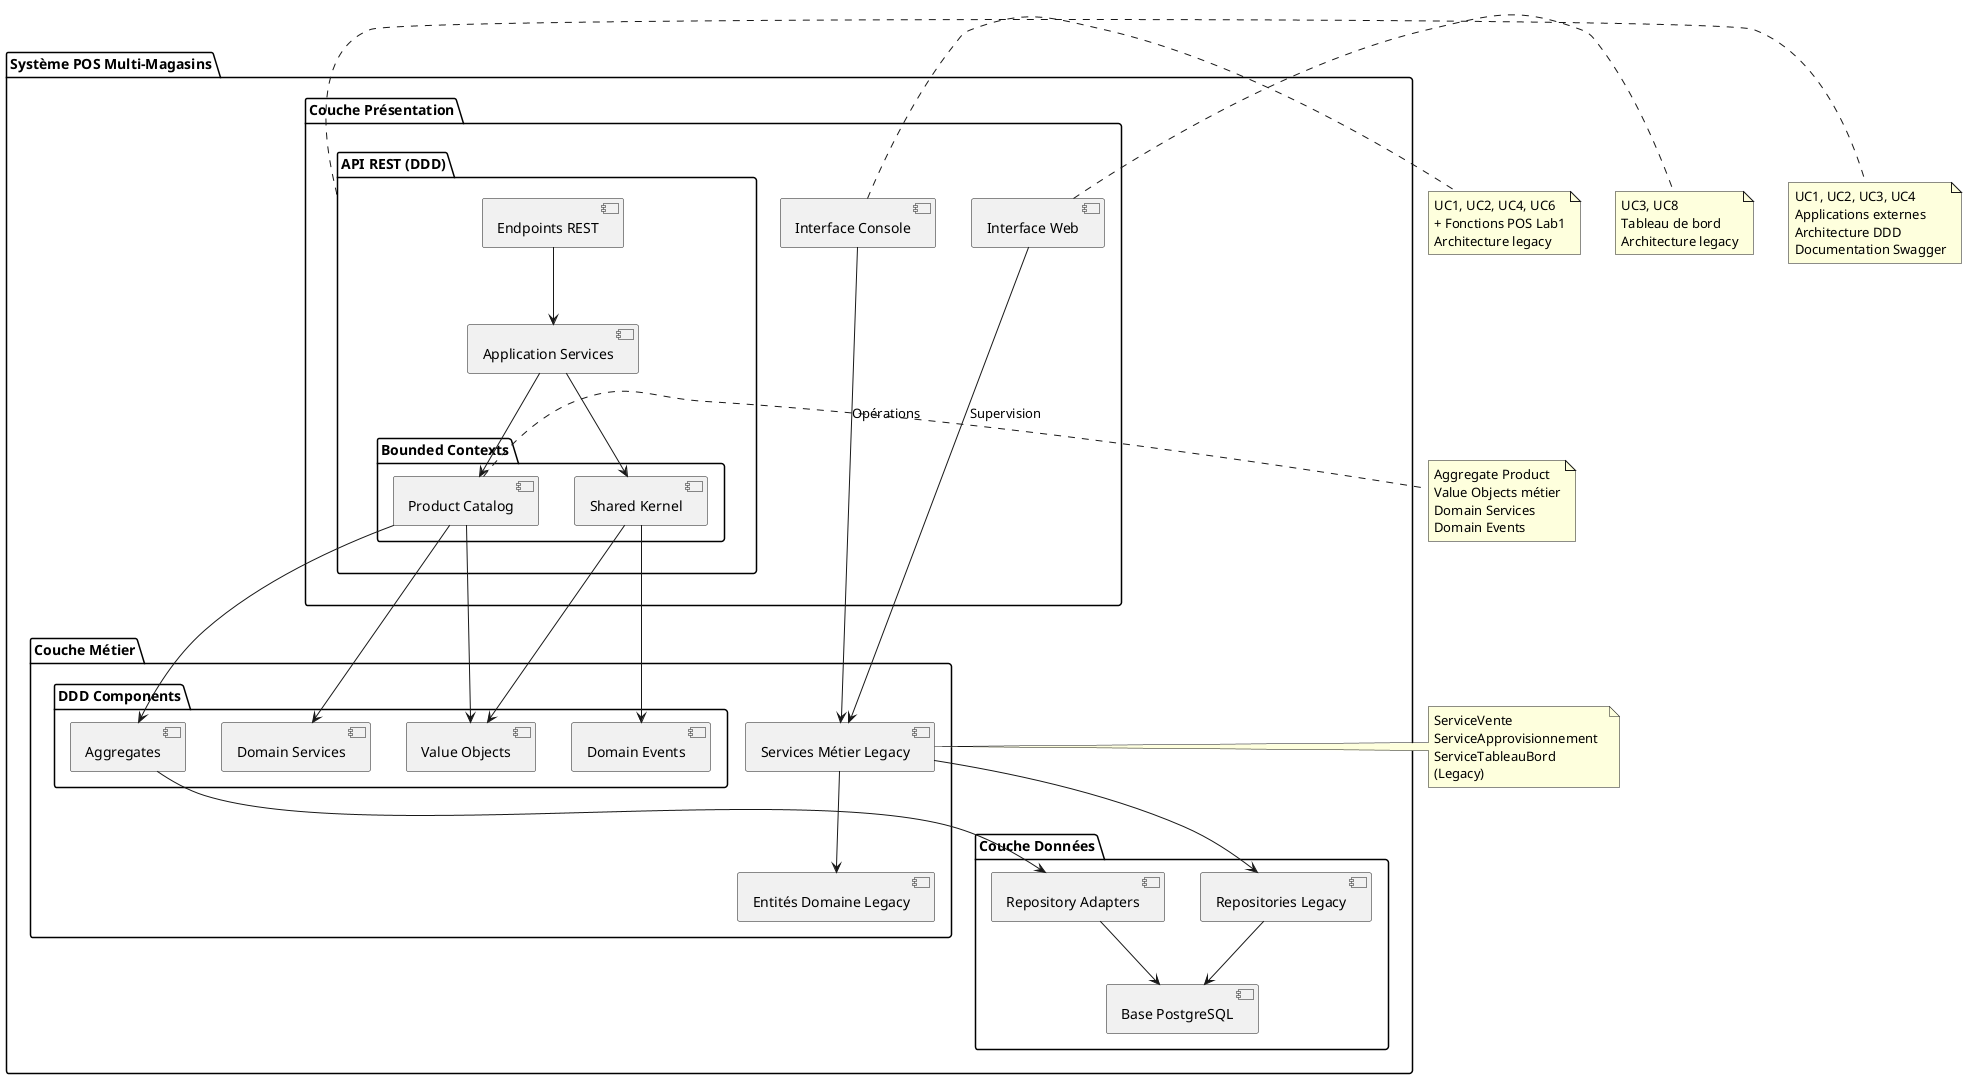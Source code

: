 @startuml
package "Système POS Multi-Magasins" {

  ' Interfaces utilisateur
  package "Couche Présentation" {
    [Interface Console] as CONSOLE
    [Interface Web] as WEB
    
    package "API REST (DDD)" as API_PKG {
      [Endpoints REST] as ENDPOINTS
      [Application Services] as APP_SERVICES
      package "Bounded Contexts" {
        [Product Catalog] as PRODUCT_BC
        [Shared Kernel] as SHARED_BC
      }
    }
  }
  
  ' Logique métier
  package "Couche Métier" {
    [Services Métier Legacy] as SERVICES
    [Entités Domaine Legacy] as ENTITIES
    
    package "DDD Components" {
      [Value Objects] as VALUE_OBJECTS
      [Aggregates] as AGGREGATES
      [Domain Services] as DOMAIN_SERVICES
      [Domain Events] as DOMAIN_EVENTS
    }
  }
  
  ' Persistance
  package "Couche Données" {
    [Repositories Legacy] as REPOS
    [Repository Adapters] as ADAPTERS
    [Base PostgreSQL] as DB
  }
}

' Relations Legacy (Console + Web)
CONSOLE --> SERVICES : Opérations
WEB --> SERVICES : Supervision
SERVICES --> ENTITIES
SERVICES --> REPOS
REPOS --> DB

' Relations API REST (DDD)
ENDPOINTS --> APP_SERVICES
APP_SERVICES --> PRODUCT_BC
APP_SERVICES --> SHARED_BC
PRODUCT_BC --> AGGREGATES
PRODUCT_BC --> VALUE_OBJECTS
PRODUCT_BC --> DOMAIN_SERVICES
SHARED_BC --> VALUE_OBJECTS
SHARED_BC --> DOMAIN_EVENTS
AGGREGATES --> ADAPTERS
ADAPTERS --> DB

' Annotations
note right of CONSOLE
  UC1, UC2, UC4, UC6
  + Fonctions POS Lab1
  Architecture legacy
end note

note right of WEB
  UC3, UC8
  Tableau de bord
  Architecture legacy
end note

note right of API_PKG
  UC1, UC2, UC3, UC4
  Applications externes
  Architecture DDD
  Documentation Swagger
end note

note right of SERVICES
  ServiceVente
  ServiceApprovisionnement  
  ServiceTableauBord
  (Legacy)
end note

note right of PRODUCT_BC
  Aggregate Product
  Value Objects métier
  Domain Services
  Domain Events
end note

@enduml
